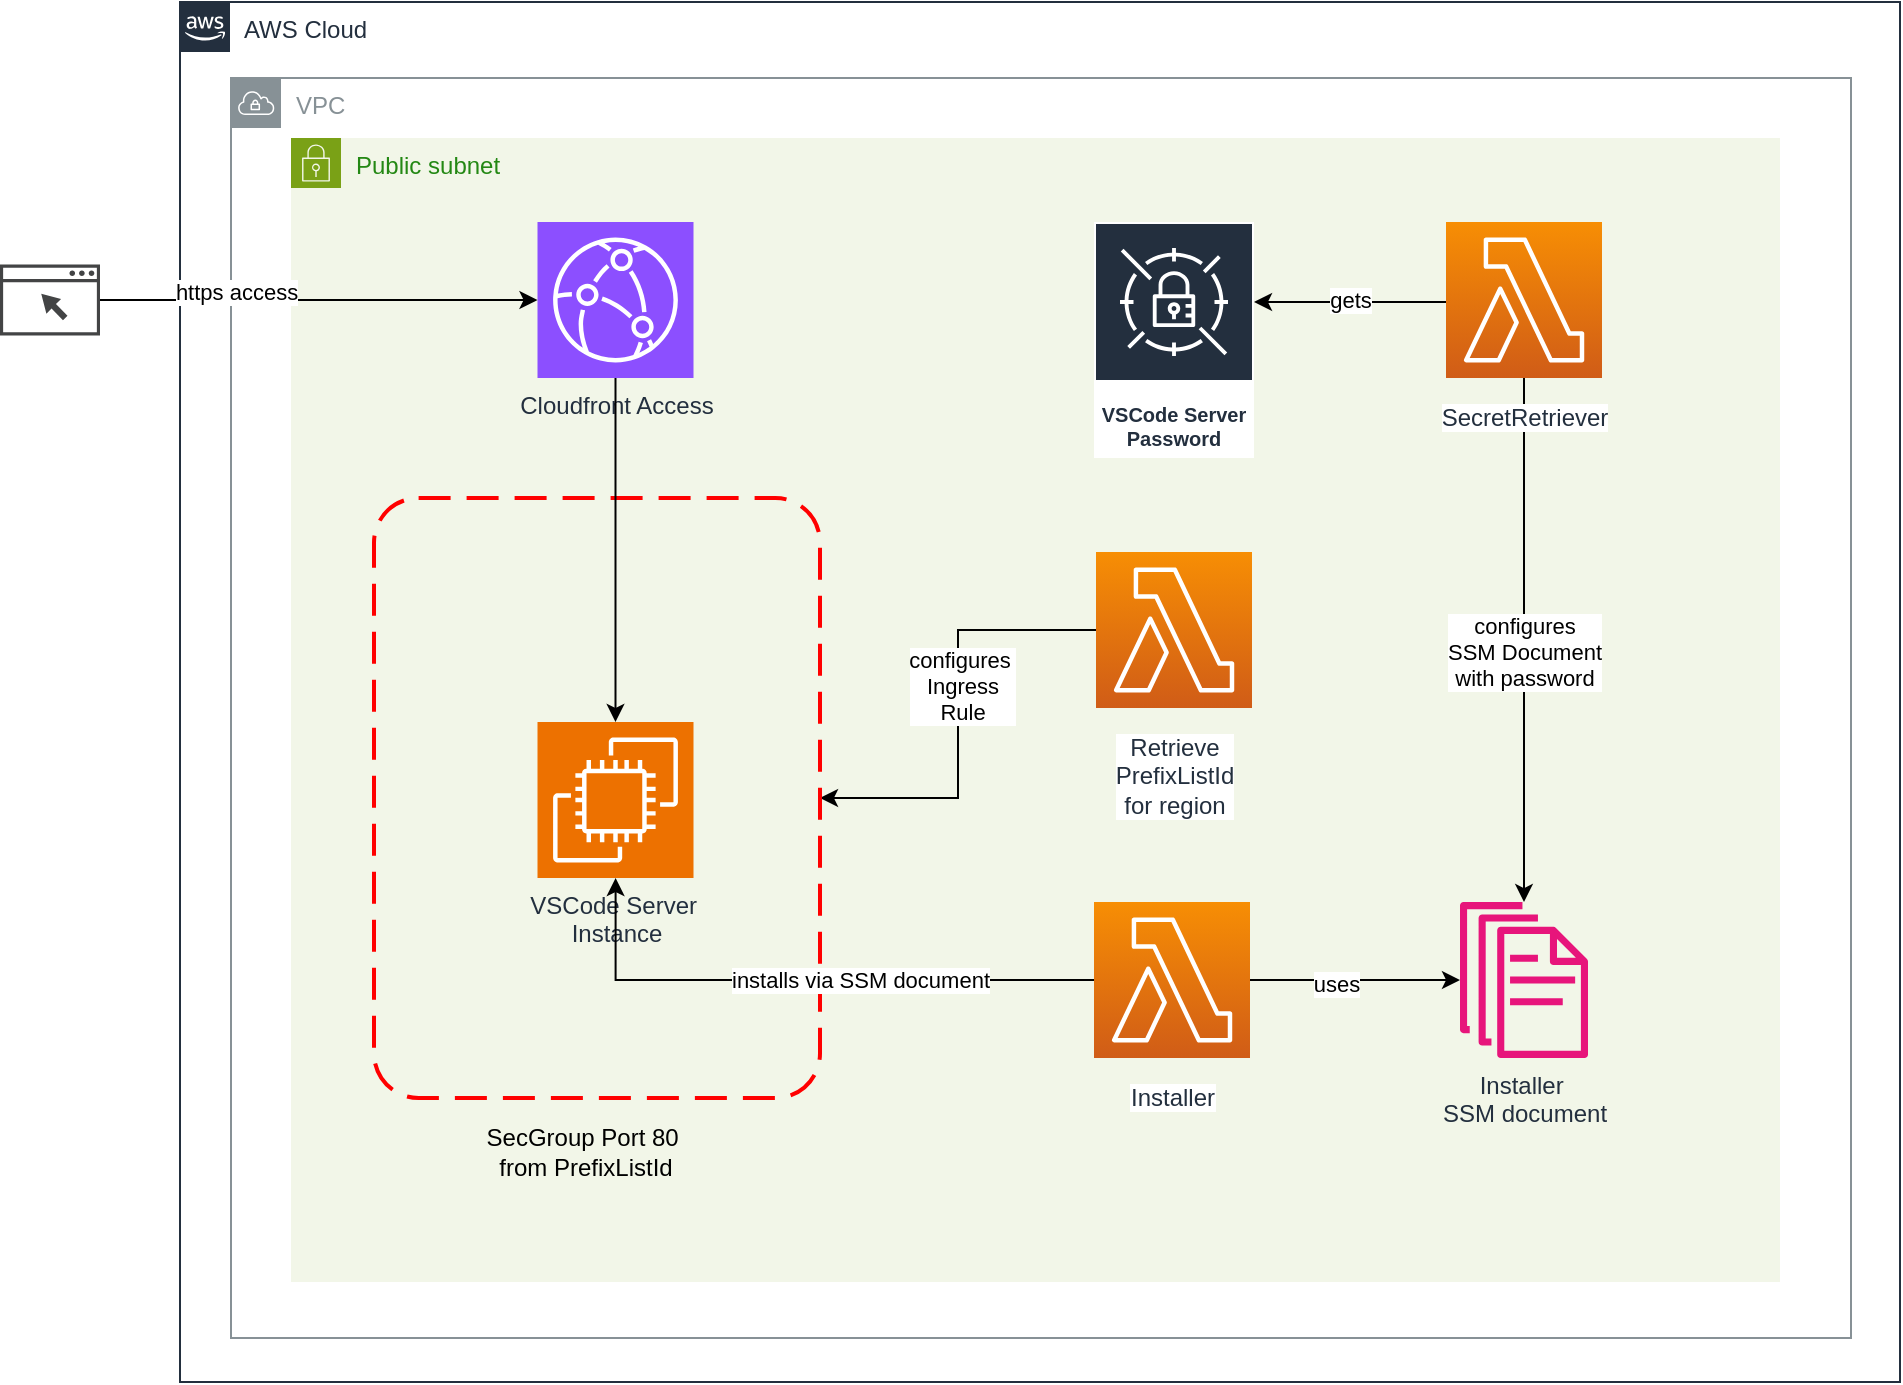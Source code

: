 <mxfile version="24.7.6">
  <diagram id="Ht1M8jgEwFfnCIfOTk4-" name="Page-1">
    <mxGraphModel dx="2215" dy="605" grid="1" gridSize="10" guides="1" tooltips="1" connect="1" arrows="1" fold="1" page="1" pageScale="1" pageWidth="1169" pageHeight="827" math="0" shadow="0">
      <root>
        <mxCell id="0" />
        <mxCell id="1" parent="0" />
        <mxCell id="UEzPUAAOIrF-is8g5C7q-74" value="AWS Cloud" style="points=[[0,0],[0.25,0],[0.5,0],[0.75,0],[1,0],[1,0.25],[1,0.5],[1,0.75],[1,1],[0.75,1],[0.5,1],[0.25,1],[0,1],[0,0.75],[0,0.5],[0,0.25]];outlineConnect=0;gradientColor=none;html=1;whiteSpace=wrap;fontSize=12;fontStyle=0;shape=mxgraph.aws4.group;grIcon=mxgraph.aws4.group_aws_cloud_alt;strokeColor=#232F3E;fillColor=none;verticalAlign=top;align=left;spacingLeft=30;fontColor=#232F3E;dashed=0;labelBackgroundColor=#ffffff;container=1;pointerEvents=0;collapsible=0;recursiveResize=0;" parent="1" vertex="1">
          <mxGeometry x="70" y="100" width="860" height="690" as="geometry" />
        </mxCell>
        <mxCell id="1NWmoB_3eEeEF4lO7WTZ-13" value="Public subnet" style="points=[[0,0],[0.25,0],[0.5,0],[0.75,0],[1,0],[1,0.25],[1,0.5],[1,0.75],[1,1],[0.75,1],[0.5,1],[0.25,1],[0,1],[0,0.75],[0,0.5],[0,0.25]];outlineConnect=0;gradientColor=none;html=1;whiteSpace=wrap;fontSize=12;fontStyle=0;container=1;pointerEvents=0;collapsible=0;recursiveResize=0;shape=mxgraph.aws4.group;grIcon=mxgraph.aws4.group_security_group;grStroke=0;strokeColor=#7AA116;fillColor=#F2F6E8;verticalAlign=top;align=left;spacingLeft=30;fontColor=#248814;dashed=0;" vertex="1" parent="UEzPUAAOIrF-is8g5C7q-74">
          <mxGeometry x="55.5" y="68" width="744.5" height="572" as="geometry" />
        </mxCell>
        <mxCell id="1NWmoB_3eEeEF4lO7WTZ-1" value="VPC" style="sketch=0;outlineConnect=0;gradientColor=none;html=1;whiteSpace=wrap;fontSize=12;fontStyle=0;shape=mxgraph.aws4.group;grIcon=mxgraph.aws4.group_vpc;strokeColor=#879196;fillColor=none;verticalAlign=top;align=left;spacingLeft=30;fontColor=#879196;dashed=0;" vertex="1" parent="1NWmoB_3eEeEF4lO7WTZ-13">
          <mxGeometry x="-30" y="-30" width="810" height="630" as="geometry" />
        </mxCell>
        <mxCell id="1NWmoB_3eEeEF4lO7WTZ-16" value="" style="edgeStyle=orthogonalEdgeStyle;rounded=0;orthogonalLoop=1;jettySize=auto;html=1;" edge="1" parent="1NWmoB_3eEeEF4lO7WTZ-13" source="1NWmoB_3eEeEF4lO7WTZ-10" target="1NWmoB_3eEeEF4lO7WTZ-2">
          <mxGeometry relative="1" as="geometry" />
        </mxCell>
        <mxCell id="1NWmoB_3eEeEF4lO7WTZ-17" value="configures&amp;nbsp;&lt;div&gt;Ingress&lt;/div&gt;&lt;div&gt;Rule&lt;/div&gt;" style="edgeLabel;html=1;align=center;verticalAlign=middle;resizable=0;points=[];" vertex="1" connectable="0" parent="1NWmoB_3eEeEF4lO7WTZ-16">
          <mxGeometry x="-0.134" y="2" relative="1" as="geometry">
            <mxPoint y="1" as="offset" />
          </mxGeometry>
        </mxCell>
        <mxCell id="1NWmoB_3eEeEF4lO7WTZ-10" value="Retrieve&lt;div&gt;PrefixListId&lt;/div&gt;&lt;div&gt;for region&lt;/div&gt;" style="outlineConnect=0;fontColor=#232F3E;gradientColor=#F78E04;gradientDirection=north;fillColor=#D05C17;strokeColor=#ffffff;dashed=0;verticalLabelPosition=bottom;verticalAlign=top;align=center;html=1;fontSize=12;fontStyle=0;aspect=fixed;shape=mxgraph.aws4.resourceIcon;resIcon=mxgraph.aws4.lambda;labelBackgroundColor=#ffffff;spacingTop=6;" vertex="1" parent="1NWmoB_3eEeEF4lO7WTZ-13">
          <mxGeometry x="402.5" y="207" width="78" height="78" as="geometry" />
        </mxCell>
        <mxCell id="1NWmoB_3eEeEF4lO7WTZ-31" value="" style="edgeStyle=orthogonalEdgeStyle;rounded=0;orthogonalLoop=1;jettySize=auto;html=1;" edge="1" parent="1NWmoB_3eEeEF4lO7WTZ-13" source="UEzPUAAOIrF-is8g5C7q-85" target="1NWmoB_3eEeEF4lO7WTZ-8">
          <mxGeometry relative="1" as="geometry" />
        </mxCell>
        <mxCell id="1NWmoB_3eEeEF4lO7WTZ-35" value="configures&lt;br&gt;SSM Document&lt;div&gt;with password&lt;/div&gt;" style="edgeLabel;html=1;align=center;verticalAlign=middle;resizable=0;points=[];" vertex="1" connectable="0" parent="1NWmoB_3eEeEF4lO7WTZ-31">
          <mxGeometry x="0.046" relative="1" as="geometry">
            <mxPoint as="offset" />
          </mxGeometry>
        </mxCell>
        <mxCell id="1NWmoB_3eEeEF4lO7WTZ-33" value="" style="edgeStyle=orthogonalEdgeStyle;rounded=0;orthogonalLoop=1;jettySize=auto;html=1;" edge="1" parent="1NWmoB_3eEeEF4lO7WTZ-13" source="UEzPUAAOIrF-is8g5C7q-85" target="1NWmoB_3eEeEF4lO7WTZ-6">
          <mxGeometry relative="1" as="geometry">
            <Array as="points">
              <mxPoint x="525" y="82" />
              <mxPoint x="525" y="82" />
            </Array>
          </mxGeometry>
        </mxCell>
        <mxCell id="1NWmoB_3eEeEF4lO7WTZ-34" value="gets" style="edgeLabel;html=1;align=center;verticalAlign=middle;resizable=0;points=[];" vertex="1" connectable="0" parent="1NWmoB_3eEeEF4lO7WTZ-33">
          <mxGeometry x="0.002" y="-1" relative="1" as="geometry">
            <mxPoint as="offset" />
          </mxGeometry>
        </mxCell>
        <mxCell id="UEzPUAAOIrF-is8g5C7q-85" value="SecretRetriever" style="outlineConnect=0;fontColor=#232F3E;gradientColor=#F78E04;gradientDirection=north;fillColor=#D05C17;strokeColor=#ffffff;dashed=0;verticalLabelPosition=bottom;verticalAlign=top;align=center;html=1;fontSize=12;fontStyle=0;aspect=fixed;shape=mxgraph.aws4.resourceIcon;resIcon=mxgraph.aws4.lambda;labelBackgroundColor=#ffffff;spacingTop=6;" parent="1NWmoB_3eEeEF4lO7WTZ-13" vertex="1">
          <mxGeometry x="577.5" y="42" width="78" height="78" as="geometry" />
        </mxCell>
        <mxCell id="1NWmoB_3eEeEF4lO7WTZ-6" value="VSCode Server Password" style="sketch=0;outlineConnect=0;fontColor=#232F3E;gradientColor=none;strokeColor=#ffffff;fillColor=#232F3E;dashed=0;verticalLabelPosition=middle;verticalAlign=bottom;align=center;html=1;whiteSpace=wrap;fontSize=10;fontStyle=1;spacing=3;shape=mxgraph.aws4.productIcon;prIcon=mxgraph.aws4.secrets_manager;" vertex="1" parent="1NWmoB_3eEeEF4lO7WTZ-13">
          <mxGeometry x="401.5" y="42" width="80" height="118" as="geometry" />
        </mxCell>
        <mxCell id="1NWmoB_3eEeEF4lO7WTZ-8" value="Installer&amp;nbsp;&lt;div&gt;SSM document&lt;/div&gt;" style="sketch=0;outlineConnect=0;fontColor=#232F3E;gradientColor=none;fillColor=#E7157B;strokeColor=none;dashed=0;verticalLabelPosition=bottom;verticalAlign=top;align=center;html=1;fontSize=12;fontStyle=0;aspect=fixed;pointerEvents=1;shape=mxgraph.aws4.documents;" vertex="1" parent="1NWmoB_3eEeEF4lO7WTZ-13">
          <mxGeometry x="584.5" y="382" width="64" height="78" as="geometry" />
        </mxCell>
        <mxCell id="1NWmoB_3eEeEF4lO7WTZ-22" value="" style="group" vertex="1" connectable="0" parent="1NWmoB_3eEeEF4lO7WTZ-13">
          <mxGeometry x="44.5" y="180" width="268" height="378.75" as="geometry" />
        </mxCell>
        <mxCell id="1NWmoB_3eEeEF4lO7WTZ-4" value="VSCode Server&amp;nbsp;&lt;div&gt;Instance&lt;/div&gt;" style="sketch=0;points=[[0,0,0],[0.25,0,0],[0.5,0,0],[0.75,0,0],[1,0,0],[0,1,0],[0.25,1,0],[0.5,1,0],[0.75,1,0],[1,1,0],[0,0.25,0],[0,0.5,0],[0,0.75,0],[1,0.25,0],[1,0.5,0],[1,0.75,0]];outlineConnect=0;fontColor=#232F3E;fillColor=#ED7100;strokeColor=#ffffff;dashed=0;verticalLabelPosition=bottom;verticalAlign=top;align=center;html=1;fontSize=12;fontStyle=0;aspect=fixed;shape=mxgraph.aws4.resourceIcon;resIcon=mxgraph.aws4.ec2;" vertex="1" parent="1NWmoB_3eEeEF4lO7WTZ-22">
          <mxGeometry x="78.75" y="112" width="78" height="78" as="geometry" />
        </mxCell>
        <mxCell id="1NWmoB_3eEeEF4lO7WTZ-2" value="" style="rounded=1;arcSize=10;dashed=1;strokeColor=#ff0000;fillColor=none;gradientColor=none;dashPattern=8 4;strokeWidth=2;" vertex="1" parent="1NWmoB_3eEeEF4lO7WTZ-22">
          <mxGeometry x="-3" width="223" height="300" as="geometry" />
        </mxCell>
        <mxCell id="1NWmoB_3eEeEF4lO7WTZ-3" value="Cloudfront Access" style="sketch=0;points=[[0,0,0],[0.25,0,0],[0.5,0,0],[0.75,0,0],[1,0,0],[0,1,0],[0.25,1,0],[0.5,1,0],[0.75,1,0],[1,1,0],[0,0.25,0],[0,0.5,0],[0,0.75,0],[1,0.25,0],[1,0.5,0],[1,0.75,0]];outlineConnect=0;fontColor=#232F3E;fillColor=#8C4FFF;strokeColor=#ffffff;dashed=0;verticalLabelPosition=bottom;verticalAlign=top;align=center;html=1;fontSize=12;fontStyle=0;aspect=fixed;shape=mxgraph.aws4.resourceIcon;resIcon=mxgraph.aws4.cloudfront;" vertex="1" parent="1NWmoB_3eEeEF4lO7WTZ-13">
          <mxGeometry x="123.25" y="42" width="78" height="78" as="geometry" />
        </mxCell>
        <mxCell id="1NWmoB_3eEeEF4lO7WTZ-23" value="" style="edgeStyle=orthogonalEdgeStyle;rounded=0;orthogonalLoop=1;jettySize=auto;html=1;" edge="1" parent="1NWmoB_3eEeEF4lO7WTZ-13" source="1NWmoB_3eEeEF4lO7WTZ-3" target="1NWmoB_3eEeEF4lO7WTZ-4">
          <mxGeometry relative="1" as="geometry" />
        </mxCell>
        <mxCell id="1NWmoB_3eEeEF4lO7WTZ-27" value="" style="edgeStyle=orthogonalEdgeStyle;rounded=0;orthogonalLoop=1;jettySize=auto;html=1;" edge="1" parent="1NWmoB_3eEeEF4lO7WTZ-13" source="1NWmoB_3eEeEF4lO7WTZ-9" target="1NWmoB_3eEeEF4lO7WTZ-8">
          <mxGeometry relative="1" as="geometry" />
        </mxCell>
        <mxCell id="1NWmoB_3eEeEF4lO7WTZ-28" value="uses" style="edgeLabel;html=1;align=center;verticalAlign=middle;resizable=0;points=[];" vertex="1" connectable="0" parent="1NWmoB_3eEeEF4lO7WTZ-27">
          <mxGeometry x="-0.187" y="-2" relative="1" as="geometry">
            <mxPoint as="offset" />
          </mxGeometry>
        </mxCell>
        <mxCell id="1NWmoB_3eEeEF4lO7WTZ-21" value="&lt;span style=&quot;text-wrap-mode: nowrap;&quot;&gt;SecGroup Port 80&amp;nbsp;&lt;/span&gt;&lt;br style=&quot;padding: 0px; margin: 0px; text-wrap-mode: nowrap;&quot;&gt;&lt;span style=&quot;text-wrap-mode: nowrap;&quot;&gt;from PrefixListId&lt;/span&gt;" style="text;html=1;align=center;verticalAlign=middle;whiteSpace=wrap;rounded=0;" vertex="1" parent="1NWmoB_3eEeEF4lO7WTZ-13">
          <mxGeometry x="93.5" y="492" width="107.75" height="30" as="geometry" />
        </mxCell>
        <mxCell id="1NWmoB_3eEeEF4lO7WTZ-9" value="Installer" style="outlineConnect=0;fontColor=#232F3E;gradientColor=#F78E04;gradientDirection=north;fillColor=#D05C17;strokeColor=#ffffff;dashed=0;verticalLabelPosition=bottom;verticalAlign=top;align=center;html=1;fontSize=12;fontStyle=0;aspect=fixed;shape=mxgraph.aws4.resourceIcon;resIcon=mxgraph.aws4.lambda;labelBackgroundColor=#ffffff;spacingTop=6;" vertex="1" parent="1NWmoB_3eEeEF4lO7WTZ-13">
          <mxGeometry x="401.5" y="382" width="78" height="78" as="geometry" />
        </mxCell>
        <mxCell id="1NWmoB_3eEeEF4lO7WTZ-36" value="" style="edgeStyle=orthogonalEdgeStyle;rounded=0;orthogonalLoop=1;jettySize=auto;html=1;" edge="1" parent="1NWmoB_3eEeEF4lO7WTZ-13" source="1NWmoB_3eEeEF4lO7WTZ-9" target="1NWmoB_3eEeEF4lO7WTZ-4">
          <mxGeometry relative="1" as="geometry" />
        </mxCell>
        <mxCell id="1NWmoB_3eEeEF4lO7WTZ-37" value="installs via SSM document" style="edgeLabel;html=1;align=center;verticalAlign=middle;resizable=0;points=[];" vertex="1" connectable="0" parent="1NWmoB_3eEeEF4lO7WTZ-36">
          <mxGeometry x="0.16" relative="1" as="geometry">
            <mxPoint x="51" as="offset" />
          </mxGeometry>
        </mxCell>
        <mxCell id="1NWmoB_3eEeEF4lO7WTZ-14" value="" style="sketch=0;pointerEvents=1;shadow=0;dashed=0;html=1;strokeColor=none;fillColor=#434445;aspect=fixed;labelPosition=center;verticalLabelPosition=bottom;verticalAlign=top;align=center;outlineConnect=0;shape=mxgraph.vvd.web_browser;" vertex="1" parent="1">
          <mxGeometry x="-20" y="231.25" width="50" height="35.5" as="geometry" />
        </mxCell>
        <mxCell id="1NWmoB_3eEeEF4lO7WTZ-15" value="" style="edgeStyle=orthogonalEdgeStyle;rounded=0;orthogonalLoop=1;jettySize=auto;html=1;" edge="1" parent="1" source="1NWmoB_3eEeEF4lO7WTZ-14" target="1NWmoB_3eEeEF4lO7WTZ-3">
          <mxGeometry relative="1" as="geometry" />
        </mxCell>
        <mxCell id="1NWmoB_3eEeEF4lO7WTZ-29" value="https access" style="edgeLabel;html=1;align=center;verticalAlign=middle;resizable=0;points=[];" vertex="1" connectable="0" parent="1NWmoB_3eEeEF4lO7WTZ-15">
          <mxGeometry x="-0.385" y="4" relative="1" as="geometry">
            <mxPoint as="offset" />
          </mxGeometry>
        </mxCell>
      </root>
    </mxGraphModel>
  </diagram>
</mxfile>
